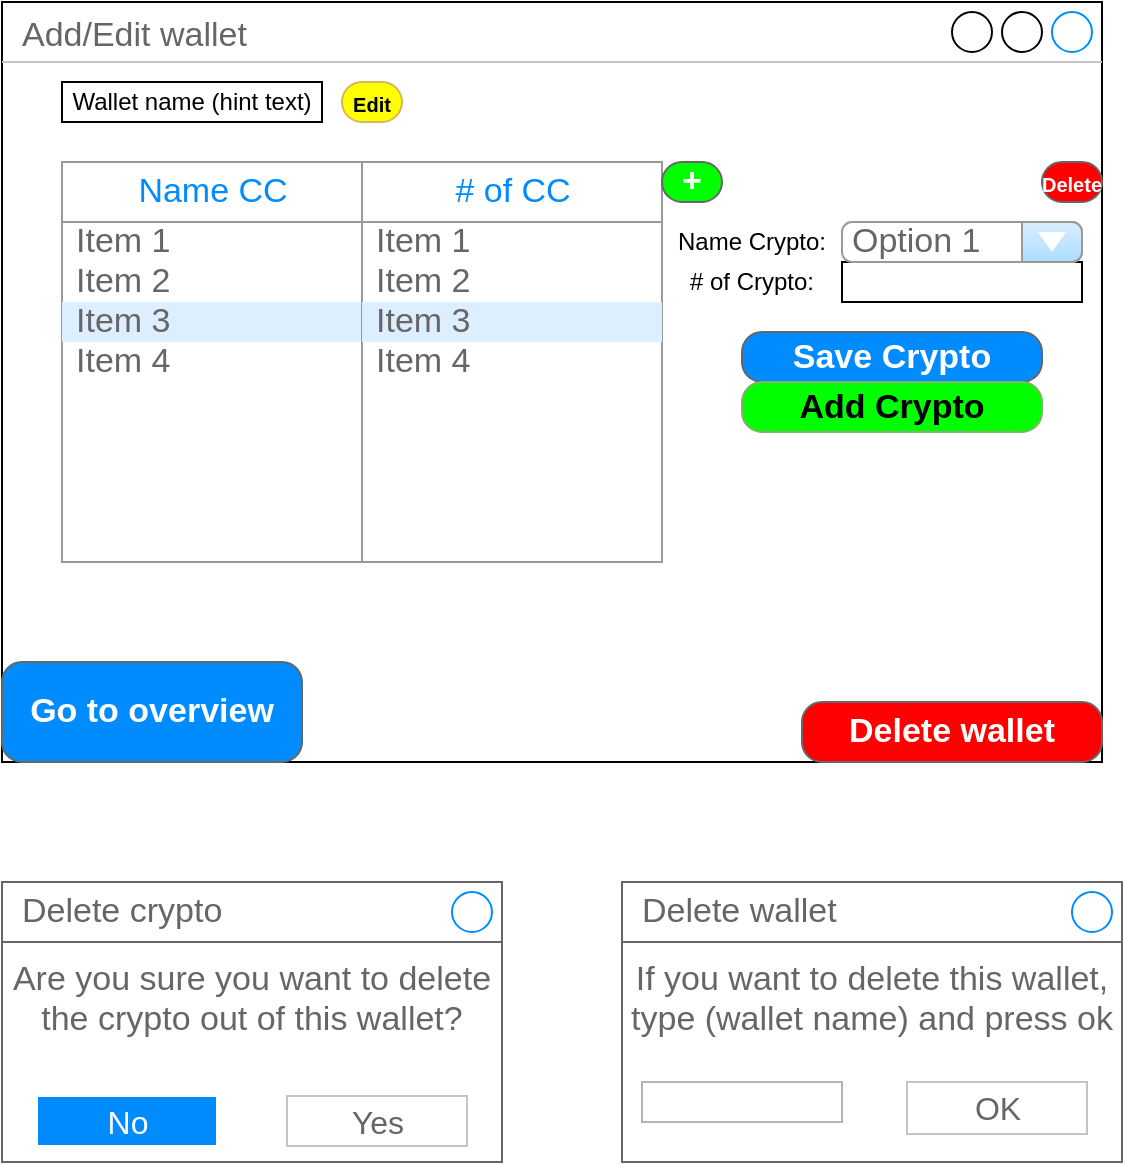 <mxfile version="13.7.9" type="device"><diagram id="nyt5AFLBLkqbIVctxiFJ" name="Page-1"><mxGraphModel dx="1086" dy="806" grid="1" gridSize="10" guides="1" tooltips="1" connect="1" arrows="1" fold="1" page="1" pageScale="1" pageWidth="827" pageHeight="1169" math="0" shadow="0"><root><mxCell id="0"/><mxCell id="1" parent="0"/><mxCell id="b0OzLWJaSy7-i8YKoPhJ-1" value="Add/Edit wallet" style="strokeWidth=1;shadow=0;dashed=0;align=center;html=1;shape=mxgraph.mockup.containers.window;align=left;verticalAlign=top;spacingLeft=8;strokeColor2=#008cff;strokeColor3=#c4c4c4;fontColor=#666666;mainText=;fontSize=17;labelBackgroundColor=none;" parent="1" vertex="1"><mxGeometry width="550" height="380" as="geometry"/></mxCell><mxCell id="b0OzLWJaSy7-i8YKoPhJ-2" value="Wallet name (hint text)" style="rounded=0;whiteSpace=wrap;html=1;" parent="1" vertex="1"><mxGeometry x="30" y="40" width="130" height="20" as="geometry"/></mxCell><mxCell id="b0OzLWJaSy7-i8YKoPhJ-3" value="&lt;font style=&quot;font-size: 10px&quot;&gt;Edit&lt;/font&gt;" style="strokeWidth=1;shadow=0;dashed=0;align=center;html=1;shape=mxgraph.mockup.buttons.button;strokeColor=#d6b656;mainText=;buttonStyle=round;fontSize=17;fontStyle=1;whiteSpace=wrap;fillColor=#FFFF00;" parent="1" vertex="1"><mxGeometry x="170" y="40" width="30" height="20" as="geometry"/></mxCell><mxCell id="b0OzLWJaSy7-i8YKoPhJ-9" value="" style="strokeWidth=1;shadow=0;dashed=0;align=center;html=1;shape=mxgraph.mockup.forms.rrect;rSize=0;strokeColor=#999999;fillColor=#ffffff;" parent="1" vertex="1"><mxGeometry x="30" y="80" width="150" height="200" as="geometry"/></mxCell><mxCell id="b0OzLWJaSy7-i8YKoPhJ-10" value="Name CC" style="strokeWidth=1;shadow=0;dashed=0;align=center;html=1;shape=mxgraph.mockup.forms.rrect;rSize=0;strokeColor=#999999;fontColor=#008cff;fontSize=17;fillColor=#ffffff;resizeWidth=1;" parent="b0OzLWJaSy7-i8YKoPhJ-9" vertex="1"><mxGeometry width="150" height="30" relative="1" as="geometry"/></mxCell><mxCell id="b0OzLWJaSy7-i8YKoPhJ-11" value="Item 1" style="strokeWidth=1;shadow=0;dashed=0;align=center;html=1;shape=mxgraph.mockup.forms.anchor;fontSize=17;fontColor=#666666;align=left;spacingLeft=5;resizeWidth=1;" parent="b0OzLWJaSy7-i8YKoPhJ-9" vertex="1"><mxGeometry width="150" height="20" relative="1" as="geometry"><mxPoint y="30" as="offset"/></mxGeometry></mxCell><mxCell id="b0OzLWJaSy7-i8YKoPhJ-12" value="Item 2" style="strokeWidth=1;shadow=0;dashed=0;align=center;html=1;shape=mxgraph.mockup.forms.anchor;fontSize=17;fontColor=#666666;align=left;spacingLeft=5;resizeWidth=1;" parent="b0OzLWJaSy7-i8YKoPhJ-9" vertex="1"><mxGeometry width="150" height="20" relative="1" as="geometry"><mxPoint y="50" as="offset"/></mxGeometry></mxCell><mxCell id="b0OzLWJaSy7-i8YKoPhJ-13" value="Item 3" style="strokeWidth=1;shadow=0;dashed=0;align=center;html=1;shape=mxgraph.mockup.forms.rrect;rSize=0;fontSize=17;fontColor=#666666;align=left;spacingLeft=5;fillColor=#ddeeff;strokeColor=none;resizeWidth=1;" parent="b0OzLWJaSy7-i8YKoPhJ-9" vertex="1"><mxGeometry width="150" height="20" relative="1" as="geometry"><mxPoint y="70" as="offset"/></mxGeometry></mxCell><mxCell id="b0OzLWJaSy7-i8YKoPhJ-14" value="Item 4" style="strokeWidth=1;shadow=0;dashed=0;align=center;html=1;shape=mxgraph.mockup.forms.anchor;fontSize=17;fontColor=#666666;align=left;spacingLeft=5;resizeWidth=1;" parent="b0OzLWJaSy7-i8YKoPhJ-9" vertex="1"><mxGeometry width="150" height="20" relative="1" as="geometry"><mxPoint y="90" as="offset"/></mxGeometry></mxCell><mxCell id="b0OzLWJaSy7-i8YKoPhJ-15" value="" style="strokeWidth=1;shadow=0;dashed=0;align=center;html=1;shape=mxgraph.mockup.forms.rrect;rSize=0;strokeColor=#999999;fillColor=#ffffff;" parent="1" vertex="1"><mxGeometry x="180" y="80" width="150" height="200" as="geometry"/></mxCell><mxCell id="b0OzLWJaSy7-i8YKoPhJ-16" value="# of CC" style="strokeWidth=1;shadow=0;dashed=0;align=center;html=1;shape=mxgraph.mockup.forms.rrect;rSize=0;strokeColor=#999999;fontColor=#008cff;fontSize=17;fillColor=#ffffff;resizeWidth=1;" parent="b0OzLWJaSy7-i8YKoPhJ-15" vertex="1"><mxGeometry width="150" height="30" relative="1" as="geometry"/></mxCell><mxCell id="b0OzLWJaSy7-i8YKoPhJ-17" value="Item 1" style="strokeWidth=1;shadow=0;dashed=0;align=center;html=1;shape=mxgraph.mockup.forms.anchor;fontSize=17;fontColor=#666666;align=left;spacingLeft=5;resizeWidth=1;" parent="b0OzLWJaSy7-i8YKoPhJ-15" vertex="1"><mxGeometry width="150" height="20" relative="1" as="geometry"><mxPoint y="30" as="offset"/></mxGeometry></mxCell><mxCell id="b0OzLWJaSy7-i8YKoPhJ-18" value="Item 2" style="strokeWidth=1;shadow=0;dashed=0;align=center;html=1;shape=mxgraph.mockup.forms.anchor;fontSize=17;fontColor=#666666;align=left;spacingLeft=5;resizeWidth=1;" parent="b0OzLWJaSy7-i8YKoPhJ-15" vertex="1"><mxGeometry width="150" height="20" relative="1" as="geometry"><mxPoint y="50" as="offset"/></mxGeometry></mxCell><mxCell id="b0OzLWJaSy7-i8YKoPhJ-19" value="Item 3" style="strokeWidth=1;shadow=0;dashed=0;align=center;html=1;shape=mxgraph.mockup.forms.rrect;rSize=0;fontSize=17;fontColor=#666666;align=left;spacingLeft=5;fillColor=#ddeeff;strokeColor=none;resizeWidth=1;" parent="b0OzLWJaSy7-i8YKoPhJ-15" vertex="1"><mxGeometry width="150" height="20" relative="1" as="geometry"><mxPoint y="70" as="offset"/></mxGeometry></mxCell><mxCell id="b0OzLWJaSy7-i8YKoPhJ-20" value="Item 4" style="strokeWidth=1;shadow=0;dashed=0;align=center;html=1;shape=mxgraph.mockup.forms.anchor;fontSize=17;fontColor=#666666;align=left;spacingLeft=5;resizeWidth=1;" parent="b0OzLWJaSy7-i8YKoPhJ-15" vertex="1"><mxGeometry width="150" height="20" relative="1" as="geometry"><mxPoint y="90" as="offset"/></mxGeometry></mxCell><mxCell id="b0OzLWJaSy7-i8YKoPhJ-21" value="+" style="strokeWidth=1;shadow=0;dashed=0;align=center;html=1;shape=mxgraph.mockup.buttons.button;strokeColor=#666666;fontColor=#ffffff;mainText=;buttonStyle=round;fontSize=17;fontStyle=1;whiteSpace=wrap;fillColor=#00FF00;" parent="1" vertex="1"><mxGeometry x="330" y="80" width="30" height="20" as="geometry"/></mxCell><mxCell id="b0OzLWJaSy7-i8YKoPhJ-22" value="&lt;font style=&quot;font-size: 10px&quot;&gt;Delete&lt;/font&gt;" style="strokeWidth=1;shadow=0;dashed=0;align=center;html=1;shape=mxgraph.mockup.buttons.button;strokeColor=#666666;fontColor=#ffffff;mainText=;buttonStyle=round;fontSize=17;fontStyle=1;whiteSpace=wrap;fillColor=#FF0000;" parent="1" vertex="1"><mxGeometry x="520" y="80" width="30" height="20" as="geometry"/></mxCell><mxCell id="b0OzLWJaSy7-i8YKoPhJ-24" value="Name Crypto:" style="text;html=1;strokeColor=none;fillColor=none;align=center;verticalAlign=middle;whiteSpace=wrap;rounded=0;" parent="1" vertex="1"><mxGeometry x="330" y="110" width="90" height="20" as="geometry"/></mxCell><mxCell id="b0OzLWJaSy7-i8YKoPhJ-25" value="# of Crypto:" style="text;html=1;strokeColor=none;fillColor=none;align=center;verticalAlign=middle;whiteSpace=wrap;rounded=0;" parent="1" vertex="1"><mxGeometry x="330" y="130" width="90" height="20" as="geometry"/></mxCell><mxCell id="b0OzLWJaSy7-i8YKoPhJ-27" value="" style="rounded=0;whiteSpace=wrap;html=1;fillColor=#FFFFFF;" parent="1" vertex="1"><mxGeometry x="420" y="130" width="120" height="20" as="geometry"/></mxCell><mxCell id="b0OzLWJaSy7-i8YKoPhJ-28" value="Delete wallet" style="strokeWidth=1;shadow=0;dashed=0;align=center;html=1;shape=mxgraph.mockup.buttons.button;strokeColor=#666666;fontColor=#ffffff;mainText=;buttonStyle=round;fontSize=17;fontStyle=1;whiteSpace=wrap;fillColor=#FF0000;" parent="1" vertex="1"><mxGeometry x="400" y="350" width="150" height="30" as="geometry"/></mxCell><mxCell id="b0OzLWJaSy7-i8YKoPhJ-29" value="Save Crypto" style="strokeWidth=1;shadow=0;dashed=0;align=center;html=1;shape=mxgraph.mockup.buttons.button;strokeColor=#666666;fontColor=#ffffff;mainText=;buttonStyle=round;fontSize=17;fontStyle=1;fillColor=#008cff;whiteSpace=wrap;" parent="1" vertex="1"><mxGeometry x="370" y="165" width="150" height="25" as="geometry"/></mxCell><mxCell id="b0OzLWJaSy7-i8YKoPhJ-30" value="Go to overview" style="strokeWidth=1;shadow=0;dashed=0;align=center;html=1;shape=mxgraph.mockup.buttons.button;strokeColor=#666666;fontColor=#ffffff;mainText=;buttonStyle=round;fontSize=17;fontStyle=1;fillColor=#008cff;whiteSpace=wrap;" parent="1" vertex="1"><mxGeometry y="330" width="150" height="50" as="geometry"/></mxCell><mxCell id="b0OzLWJaSy7-i8YKoPhJ-31" value="Are you sure you want to delete the crypto out of this wallet?" style="strokeWidth=1;shadow=0;dashed=0;align=center;html=1;shape=mxgraph.mockup.containers.rrect;rSize=0;strokeColor=#666666;fontColor=#666666;fontSize=17;verticalAlign=top;whiteSpace=wrap;fillColor=#ffffff;spacingTop=32;" parent="1" vertex="1"><mxGeometry y="440" width="250" height="140" as="geometry"/></mxCell><mxCell id="b0OzLWJaSy7-i8YKoPhJ-32" value="Delete crypto" style="strokeWidth=1;shadow=0;dashed=0;align=center;html=1;shape=mxgraph.mockup.containers.rrect;rSize=0;fontSize=17;fontColor=#666666;strokeColor=#666666;align=left;spacingLeft=8;fillColor=none;resizeWidth=1;" parent="b0OzLWJaSy7-i8YKoPhJ-31" vertex="1"><mxGeometry width="250" height="30" relative="1" as="geometry"/></mxCell><mxCell id="b0OzLWJaSy7-i8YKoPhJ-33" value="" style="shape=ellipse;strokeColor=#008cff;resizable=0;fillColor=none;html=1;" parent="b0OzLWJaSy7-i8YKoPhJ-32" vertex="1"><mxGeometry x="1" y="0.5" width="20" height="20" relative="1" as="geometry"><mxPoint x="-25" y="-10" as="offset"/></mxGeometry></mxCell><mxCell id="b0OzLWJaSy7-i8YKoPhJ-34" value="&lt;font color=&quot;#ffffff&quot;&gt;No&lt;/font&gt;" style="strokeWidth=1;shadow=0;dashed=0;align=center;html=1;shape=mxgraph.mockup.containers.rrect;rSize=0;fontSize=16;fontColor=#666666;whiteSpace=wrap;fillColor=#008CFF;strokeColor=#FFFFFF;" parent="b0OzLWJaSy7-i8YKoPhJ-31" vertex="1"><mxGeometry x="0.25" y="1" width="90" height="25" relative="1" as="geometry"><mxPoint x="-45" y="-33" as="offset"/></mxGeometry></mxCell><mxCell id="b0OzLWJaSy7-i8YKoPhJ-35" value="Yes" style="strokeWidth=1;shadow=0;dashed=0;align=center;html=1;shape=mxgraph.mockup.containers.rrect;rSize=0;fontSize=16;fontColor=#666666;strokeColor=#c4c4c4;whiteSpace=wrap;fillColor=none;" parent="b0OzLWJaSy7-i8YKoPhJ-31" vertex="1"><mxGeometry x="0.75" y="1" width="90" height="25" relative="1" as="geometry"><mxPoint x="-45" y="-33" as="offset"/></mxGeometry></mxCell><mxCell id="b0OzLWJaSy7-i8YKoPhJ-36" value="If you want to delete this wallet, type (wallet name) and press ok" style="strokeWidth=1;shadow=0;dashed=0;align=center;html=1;shape=mxgraph.mockup.containers.rrect;rSize=0;strokeColor=#666666;fontColor=#666666;fontSize=17;verticalAlign=top;whiteSpace=wrap;fillColor=#ffffff;spacingTop=32;" parent="1" vertex="1"><mxGeometry x="310" y="440" width="250" height="140" as="geometry"/></mxCell><mxCell id="b0OzLWJaSy7-i8YKoPhJ-37" value="Delete wallet" style="strokeWidth=1;shadow=0;dashed=0;align=center;html=1;shape=mxgraph.mockup.containers.rrect;rSize=0;fontSize=17;fontColor=#666666;strokeColor=#666666;align=left;spacingLeft=8;fillColor=none;resizeWidth=1;" parent="b0OzLWJaSy7-i8YKoPhJ-36" vertex="1"><mxGeometry width="250" height="30" relative="1" as="geometry"/></mxCell><mxCell id="b0OzLWJaSy7-i8YKoPhJ-38" value="" style="shape=ellipse;strokeColor=#008cff;resizable=0;fillColor=none;html=1;" parent="b0OzLWJaSy7-i8YKoPhJ-37" vertex="1"><mxGeometry x="1" y="0.5" width="20" height="20" relative="1" as="geometry"><mxPoint x="-25" y="-10" as="offset"/></mxGeometry></mxCell><mxCell id="b0OzLWJaSy7-i8YKoPhJ-40" value="OK" style="strokeWidth=1;shadow=0;dashed=0;align=center;html=1;shape=mxgraph.mockup.containers.rrect;rSize=0;fontSize=16;fontColor=#666666;strokeColor=#c4c4c4;whiteSpace=wrap;fillColor=none;" parent="b0OzLWJaSy7-i8YKoPhJ-36" vertex="1"><mxGeometry x="0.75" y="1" width="90" height="26" relative="1" as="geometry"><mxPoint x="-45" y="-40" as="offset"/></mxGeometry></mxCell><mxCell id="b0OzLWJaSy7-i8YKoPhJ-41" value="" style="rounded=0;whiteSpace=wrap;html=1;fillColor=#FFFFFF;strokeColor=#B3B3B3;" parent="b0OzLWJaSy7-i8YKoPhJ-36" vertex="1"><mxGeometry x="10" y="100" width="100" height="20" as="geometry"/></mxCell><mxCell id="0Ll6bS9byCKZ0_geZgE5-1" value="Add Crypto" style="strokeWidth=1;shadow=0;dashed=0;align=center;html=1;shape=mxgraph.mockup.buttons.button;strokeColor=#82b366;mainText=;buttonStyle=round;fontSize=17;fontStyle=1;whiteSpace=wrap;fillColor=#00FF00;" parent="1" vertex="1"><mxGeometry x="370" y="190" width="150" height="25" as="geometry"/></mxCell><mxCell id="A1pbSLy1opWFd4LHDR3F-1" value="Option 1" style="strokeWidth=1;shadow=0;dashed=0;align=center;html=1;shape=mxgraph.mockup.forms.comboBox;strokeColor=#999999;fillColor=#ddeeff;align=left;fillColor2=#aaddff;mainText=;fontColor=#666666;fontSize=17;spacingLeft=3;" vertex="1" parent="1"><mxGeometry x="420" y="110" width="120" height="20" as="geometry"/></mxCell></root></mxGraphModel></diagram></mxfile>